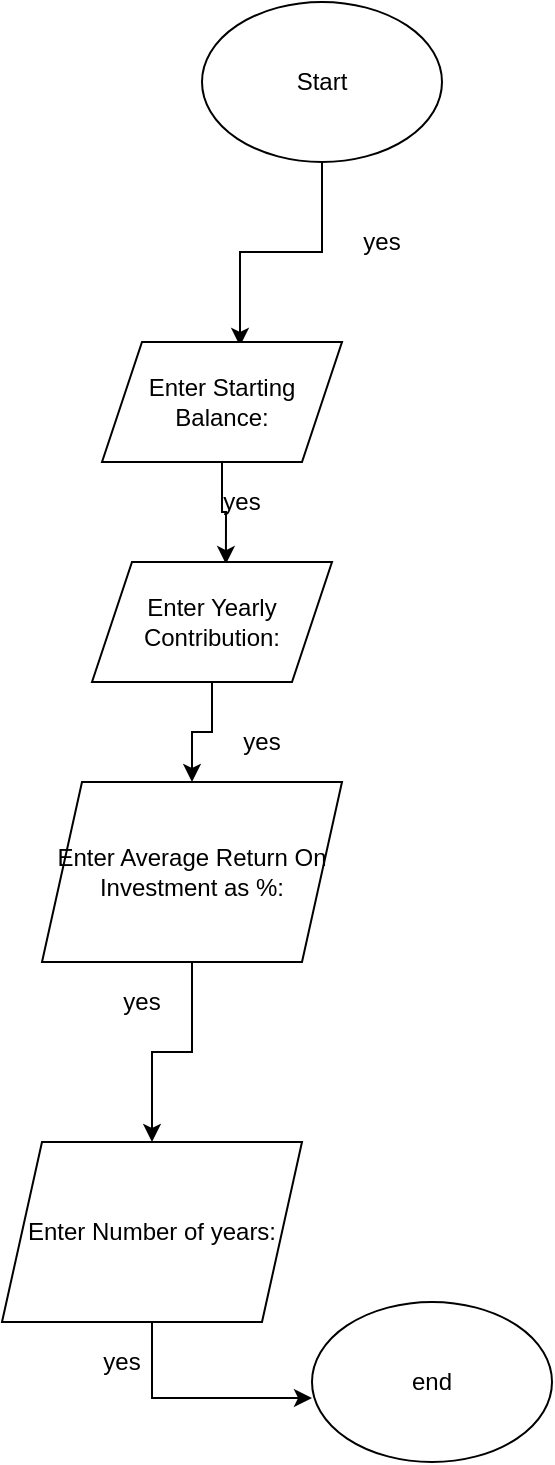 <mxfile version="13.6.10" type="github">
  <diagram id="nDA8aQCzDmiNM6Ca7pvY" name="Page-1">
    <mxGraphModel dx="868" dy="479" grid="1" gridSize="10" guides="1" tooltips="1" connect="1" arrows="1" fold="1" page="1" pageScale="1" pageWidth="850" pageHeight="1100" math="0" shadow="0">
      <root>
        <mxCell id="0" />
        <mxCell id="1" parent="0" />
        <mxCell id="28Xc4rK1BpBXyph3r4fT-1" style="edgeStyle=orthogonalEdgeStyle;rounded=0;orthogonalLoop=1;jettySize=auto;html=1;exitX=0.5;exitY=1;exitDx=0;exitDy=0;entryX=0.575;entryY=0.033;entryDx=0;entryDy=0;entryPerimeter=0;" parent="1" source="28Xc4rK1BpBXyph3r4fT-2" target="28Xc4rK1BpBXyph3r4fT-4" edge="1">
          <mxGeometry relative="1" as="geometry" />
        </mxCell>
        <mxCell id="28Xc4rK1BpBXyph3r4fT-2" value="Start" style="ellipse;whiteSpace=wrap;html=1;" parent="1" vertex="1">
          <mxGeometry x="110" y="10" width="120" height="80" as="geometry" />
        </mxCell>
        <mxCell id="28Xc4rK1BpBXyph3r4fT-3" style="edgeStyle=orthogonalEdgeStyle;rounded=0;orthogonalLoop=1;jettySize=auto;html=1;exitX=0.5;exitY=1;exitDx=0;exitDy=0;entryX=0.558;entryY=0.017;entryDx=0;entryDy=0;entryPerimeter=0;" parent="1" source="28Xc4rK1BpBXyph3r4fT-4" target="28Xc4rK1BpBXyph3r4fT-8" edge="1">
          <mxGeometry relative="1" as="geometry" />
        </mxCell>
        <mxCell id="28Xc4rK1BpBXyph3r4fT-4" value="Enter Starting Balance:" style="shape=parallelogram;perimeter=parallelogramPerimeter;whiteSpace=wrap;html=1;fixedSize=1;" parent="1" vertex="1">
          <mxGeometry x="60" y="180" width="120" height="60" as="geometry" />
        </mxCell>
        <mxCell id="28Xc4rK1BpBXyph3r4fT-5" value="yes" style="text;html=1;strokeColor=none;fillColor=none;align=center;verticalAlign=middle;whiteSpace=wrap;rounded=0;" parent="1" vertex="1">
          <mxGeometry x="180" y="120" width="40" height="20" as="geometry" />
        </mxCell>
        <mxCell id="28Xc4rK1BpBXyph3r4fT-6" value="end " style="ellipse;whiteSpace=wrap;html=1;" parent="1" vertex="1">
          <mxGeometry x="165" y="660" width="120" height="80" as="geometry" />
        </mxCell>
        <mxCell id="28Xc4rK1BpBXyph3r4fT-7" style="edgeStyle=orthogonalEdgeStyle;rounded=0;orthogonalLoop=1;jettySize=auto;html=1;exitX=0.5;exitY=1;exitDx=0;exitDy=0;" parent="1" source="28Xc4rK1BpBXyph3r4fT-8" target="28Xc4rK1BpBXyph3r4fT-11" edge="1">
          <mxGeometry relative="1" as="geometry" />
        </mxCell>
        <mxCell id="28Xc4rK1BpBXyph3r4fT-8" value="Enter Yearly Contribution:" style="shape=parallelogram;perimeter=parallelogramPerimeter;whiteSpace=wrap;html=1;fixedSize=1;" parent="1" vertex="1">
          <mxGeometry x="55" y="290" width="120" height="60" as="geometry" />
        </mxCell>
        <mxCell id="28Xc4rK1BpBXyph3r4fT-9" value="yes" style="text;html=1;strokeColor=none;fillColor=none;align=center;verticalAlign=middle;whiteSpace=wrap;rounded=0;" parent="1" vertex="1">
          <mxGeometry x="110" y="250" width="40" height="20" as="geometry" />
        </mxCell>
        <mxCell id="28Xc4rK1BpBXyph3r4fT-10" style="edgeStyle=orthogonalEdgeStyle;rounded=0;orthogonalLoop=1;jettySize=auto;html=1;exitX=0.5;exitY=1;exitDx=0;exitDy=0;entryX=0.5;entryY=0;entryDx=0;entryDy=0;" parent="1" source="28Xc4rK1BpBXyph3r4fT-11" target="28Xc4rK1BpBXyph3r4fT-14" edge="1">
          <mxGeometry relative="1" as="geometry" />
        </mxCell>
        <mxCell id="28Xc4rK1BpBXyph3r4fT-11" value="Enter Average Return On Investment as %:" style="shape=parallelogram;perimeter=parallelogramPerimeter;whiteSpace=wrap;html=1;fixedSize=1;" parent="1" vertex="1">
          <mxGeometry x="30" y="400" width="150" height="90" as="geometry" />
        </mxCell>
        <mxCell id="28Xc4rK1BpBXyph3r4fT-12" value="yes" style="text;html=1;strokeColor=none;fillColor=none;align=center;verticalAlign=middle;whiteSpace=wrap;rounded=0;" parent="1" vertex="1">
          <mxGeometry x="120" y="370" width="40" height="20" as="geometry" />
        </mxCell>
        <mxCell id="28Xc4rK1BpBXyph3r4fT-13" style="edgeStyle=orthogonalEdgeStyle;rounded=0;orthogonalLoop=1;jettySize=auto;html=1;exitX=0.5;exitY=1;exitDx=0;exitDy=0;entryX=0;entryY=0.6;entryDx=0;entryDy=0;entryPerimeter=0;" parent="1" source="28Xc4rK1BpBXyph3r4fT-14" target="28Xc4rK1BpBXyph3r4fT-6" edge="1">
          <mxGeometry relative="1" as="geometry">
            <mxPoint x="150" y="1090" as="targetPoint" />
          </mxGeometry>
        </mxCell>
        <mxCell id="28Xc4rK1BpBXyph3r4fT-14" value="Enter Number of years:" style="shape=parallelogram;perimeter=parallelogramPerimeter;whiteSpace=wrap;html=1;fixedSize=1;" parent="1" vertex="1">
          <mxGeometry x="10" y="580" width="150" height="90" as="geometry" />
        </mxCell>
        <mxCell id="28Xc4rK1BpBXyph3r4fT-15" value="yes" style="text;html=1;strokeColor=none;fillColor=none;align=center;verticalAlign=middle;whiteSpace=wrap;rounded=0;" parent="1" vertex="1">
          <mxGeometry x="60" y="500" width="40" height="20" as="geometry" />
        </mxCell>
        <mxCell id="28Xc4rK1BpBXyph3r4fT-16" value="yes" style="text;html=1;strokeColor=none;fillColor=none;align=center;verticalAlign=middle;whiteSpace=wrap;rounded=0;" parent="1" vertex="1">
          <mxGeometry x="50" y="680" width="40" height="20" as="geometry" />
        </mxCell>
      </root>
    </mxGraphModel>
  </diagram>
</mxfile>
